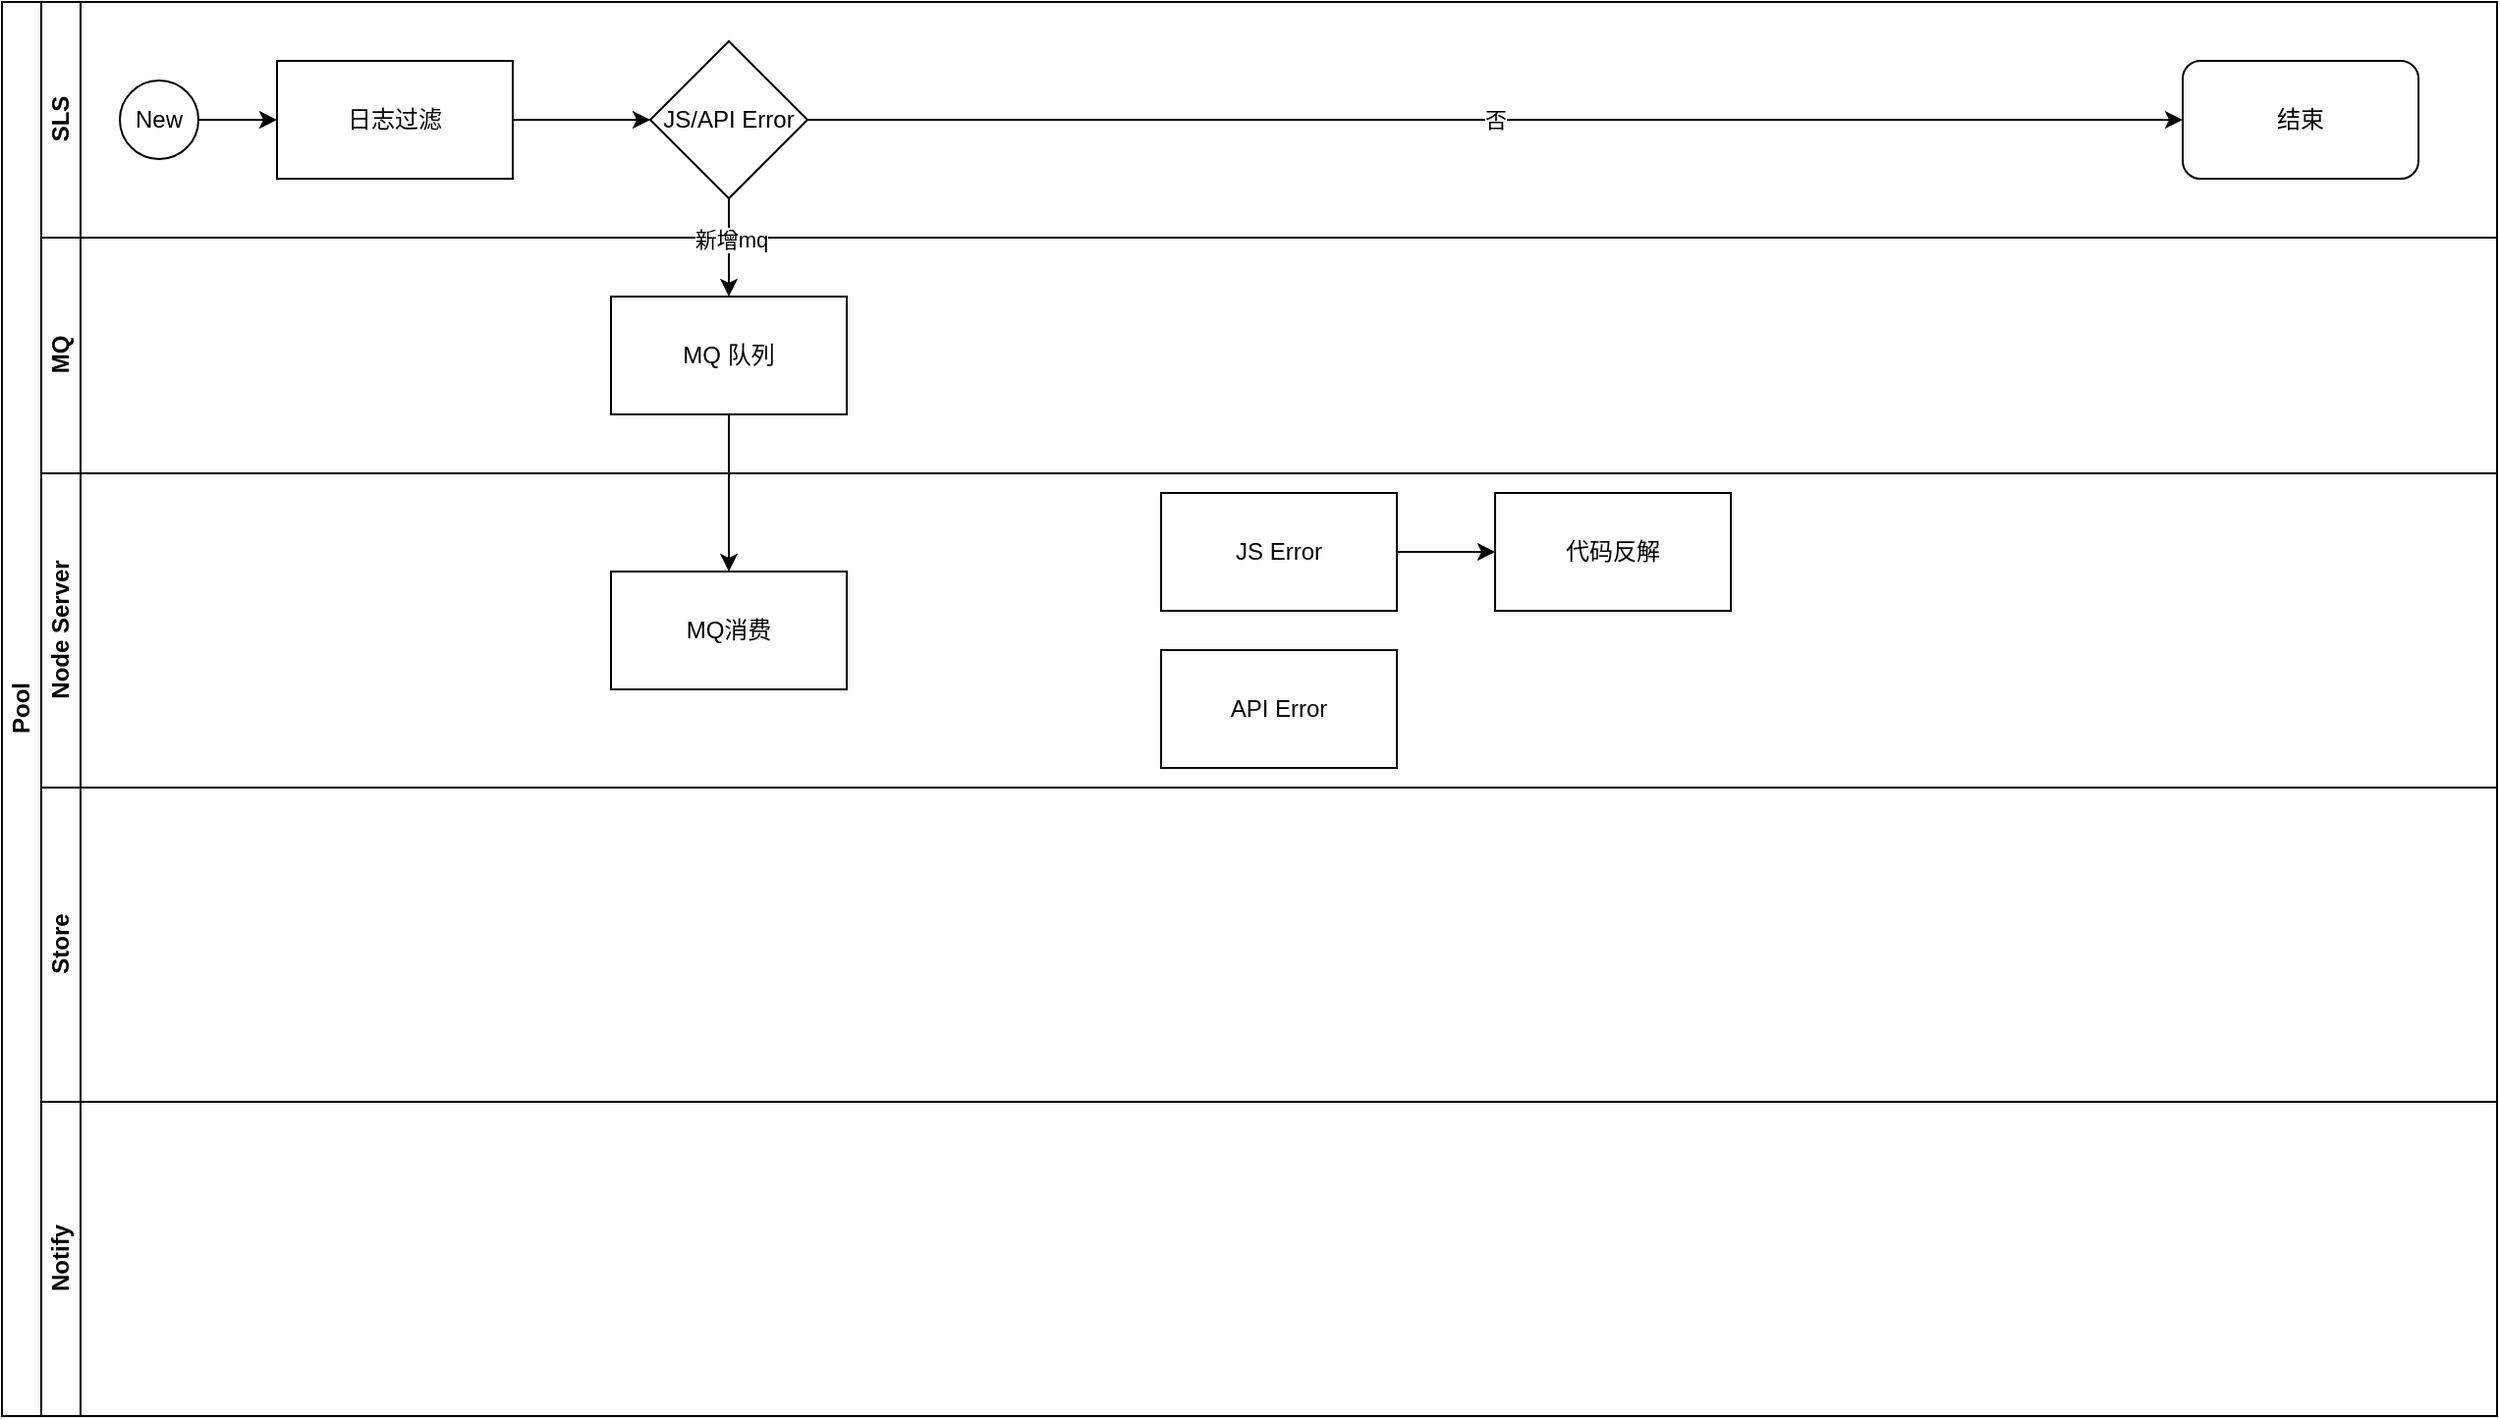 <mxfile version="21.3.0" type="github">
  <diagram id="prtHgNgQTEPvFCAcTncT" name="Page-1">
    <mxGraphModel dx="1987" dy="1049" grid="1" gridSize="10" guides="1" tooltips="1" connect="1" arrows="1" fold="1" page="1" pageScale="1" pageWidth="827" pageHeight="1169" math="0" shadow="0">
      <root>
        <mxCell id="0" />
        <mxCell id="1" parent="0" />
        <mxCell id="dNxyNK7c78bLwvsdeMH5-19" value="Pool" style="swimlane;html=1;childLayout=stackLayout;resizeParent=1;resizeParentMax=0;horizontal=0;startSize=20;horizontalStack=0;" parent="1" vertex="1">
          <mxGeometry x="120" y="120" width="1270" height="720" as="geometry" />
        </mxCell>
        <mxCell id="dNxyNK7c78bLwvsdeMH5-35" style="edgeStyle=orthogonalEdgeStyle;rounded=0;orthogonalLoop=1;jettySize=auto;html=1;endArrow=classic;endFill=1;" parent="dNxyNK7c78bLwvsdeMH5-19" target="dNxyNK7c78bLwvsdeMH5-34" edge="1">
          <mxGeometry relative="1" as="geometry">
            <mxPoint x="300" y="200" as="sourcePoint" />
          </mxGeometry>
        </mxCell>
        <mxCell id="dNxyNK7c78bLwvsdeMH5-20" value="SLS" style="swimlane;html=1;startSize=20;horizontal=0;" parent="dNxyNK7c78bLwvsdeMH5-19" vertex="1">
          <mxGeometry x="20" width="1250" height="120" as="geometry" />
        </mxCell>
        <mxCell id="dNxyNK7c78bLwvsdeMH5-25" value="" style="edgeStyle=orthogonalEdgeStyle;rounded=0;orthogonalLoop=1;jettySize=auto;html=1;" parent="dNxyNK7c78bLwvsdeMH5-20" source="dNxyNK7c78bLwvsdeMH5-23" edge="1">
          <mxGeometry relative="1" as="geometry">
            <mxPoint x="120" y="60" as="targetPoint" />
          </mxGeometry>
        </mxCell>
        <mxCell id="dNxyNK7c78bLwvsdeMH5-23" value="New" style="ellipse;whiteSpace=wrap;html=1;" parent="dNxyNK7c78bLwvsdeMH5-20" vertex="1">
          <mxGeometry x="40" y="40" width="40" height="40" as="geometry" />
        </mxCell>
        <mxCell id="dNxyNK7c78bLwvsdeMH5-33" value="" style="edgeStyle=orthogonalEdgeStyle;rounded=0;orthogonalLoop=1;jettySize=auto;html=1;endArrow=classic;endFill=1;" parent="dNxyNK7c78bLwvsdeMH5-20" target="dNxyNK7c78bLwvsdeMH5-32" edge="1">
          <mxGeometry relative="1" as="geometry">
            <mxPoint x="320" y="60" as="sourcePoint" />
          </mxGeometry>
        </mxCell>
        <mxCell id="ICqTSWxqrPIGgdlom32U-6" style="edgeStyle=orthogonalEdgeStyle;rounded=0;orthogonalLoop=1;jettySize=auto;html=1;exitX=1;exitY=0.5;exitDx=0;exitDy=0;entryX=0;entryY=0.5;entryDx=0;entryDy=0;" edge="1" parent="dNxyNK7c78bLwvsdeMH5-20" source="ICqTSWxqrPIGgdlom32U-4" target="ICqTSWxqrPIGgdlom32U-5">
          <mxGeometry relative="1" as="geometry" />
        </mxCell>
        <mxCell id="ICqTSWxqrPIGgdlom32U-4" value="日志过滤" style="rounded=0;whiteSpace=wrap;html=1;" vertex="1" parent="dNxyNK7c78bLwvsdeMH5-20">
          <mxGeometry x="120" y="30" width="120" height="60" as="geometry" />
        </mxCell>
        <mxCell id="ICqTSWxqrPIGgdlom32U-8" value="否" style="edgeStyle=orthogonalEdgeStyle;rounded=0;orthogonalLoop=1;jettySize=auto;html=1;exitX=1;exitY=0.5;exitDx=0;exitDy=0;" edge="1" parent="dNxyNK7c78bLwvsdeMH5-20" source="ICqTSWxqrPIGgdlom32U-5" target="ICqTSWxqrPIGgdlom32U-7">
          <mxGeometry relative="1" as="geometry" />
        </mxCell>
        <mxCell id="ICqTSWxqrPIGgdlom32U-5" value="JS/API Error" style="rhombus;whiteSpace=wrap;html=1;" vertex="1" parent="dNxyNK7c78bLwvsdeMH5-20">
          <mxGeometry x="310" y="20" width="80" height="80" as="geometry" />
        </mxCell>
        <mxCell id="ICqTSWxqrPIGgdlom32U-7" value="结束" style="rounded=1;whiteSpace=wrap;html=1;" vertex="1" parent="dNxyNK7c78bLwvsdeMH5-20">
          <mxGeometry x="1090" y="30" width="120" height="60" as="geometry" />
        </mxCell>
        <mxCell id="dNxyNK7c78bLwvsdeMH5-21" value="MQ" style="swimlane;html=1;startSize=20;horizontal=0;" parent="dNxyNK7c78bLwvsdeMH5-19" vertex="1">
          <mxGeometry x="20" y="120" width="1250" height="120" as="geometry" />
        </mxCell>
        <mxCell id="dNxyNK7c78bLwvsdeMH5-29" value="" style="edgeStyle=orthogonalEdgeStyle;rounded=0;orthogonalLoop=1;jettySize=auto;html=1;endArrow=classic;endFill=1;" parent="dNxyNK7c78bLwvsdeMH5-21" source="dNxyNK7c78bLwvsdeMH5-26" edge="1">
          <mxGeometry relative="1" as="geometry">
            <mxPoint x="260" y="60" as="targetPoint" />
          </mxGeometry>
        </mxCell>
        <mxCell id="ICqTSWxqrPIGgdlom32U-9" value="MQ 队列" style="rounded=0;whiteSpace=wrap;html=1;" vertex="1" parent="dNxyNK7c78bLwvsdeMH5-21">
          <mxGeometry x="290" y="30" width="120" height="60" as="geometry" />
        </mxCell>
        <mxCell id="ICqTSWxqrPIGgdlom32U-12" value="Node Server" style="swimlane;html=1;startSize=20;horizontal=0;" vertex="1" parent="dNxyNK7c78bLwvsdeMH5-19">
          <mxGeometry x="20" y="240" width="1250" height="160" as="geometry" />
        </mxCell>
        <mxCell id="ICqTSWxqrPIGgdlom32U-13" value="MQ消费" style="rounded=0;whiteSpace=wrap;html=1;" vertex="1" parent="ICqTSWxqrPIGgdlom32U-12">
          <mxGeometry x="290" y="50" width="120" height="60" as="geometry" />
        </mxCell>
        <mxCell id="ICqTSWxqrPIGgdlom32U-20" style="edgeStyle=orthogonalEdgeStyle;rounded=0;orthogonalLoop=1;jettySize=auto;html=1;exitX=1;exitY=0.5;exitDx=0;exitDy=0;entryX=0;entryY=0.5;entryDx=0;entryDy=0;" edge="1" parent="ICqTSWxqrPIGgdlom32U-12" source="ICqTSWxqrPIGgdlom32U-15" target="ICqTSWxqrPIGgdlom32U-19">
          <mxGeometry relative="1" as="geometry" />
        </mxCell>
        <mxCell id="ICqTSWxqrPIGgdlom32U-15" value="JS Error" style="rounded=0;whiteSpace=wrap;html=1;" vertex="1" parent="ICqTSWxqrPIGgdlom32U-12">
          <mxGeometry x="570" y="10" width="120" height="60" as="geometry" />
        </mxCell>
        <mxCell id="ICqTSWxqrPIGgdlom32U-16" value="API Error" style="rounded=0;whiteSpace=wrap;html=1;" vertex="1" parent="ICqTSWxqrPIGgdlom32U-12">
          <mxGeometry x="570" y="90" width="120" height="60" as="geometry" />
        </mxCell>
        <mxCell id="ICqTSWxqrPIGgdlom32U-19" value="代码反解" style="rounded=0;whiteSpace=wrap;html=1;" vertex="1" parent="ICqTSWxqrPIGgdlom32U-12">
          <mxGeometry x="740" y="10" width="120" height="60" as="geometry" />
        </mxCell>
        <mxCell id="ICqTSWxqrPIGgdlom32U-3" value="Store" style="swimlane;html=1;startSize=20;horizontal=0;" vertex="1" parent="dNxyNK7c78bLwvsdeMH5-19">
          <mxGeometry x="20" y="400" width="1250" height="160" as="geometry" />
        </mxCell>
        <mxCell id="ICqTSWxqrPIGgdlom32U-2" value="Notify" style="swimlane;html=1;startSize=20;horizontal=0;" vertex="1" parent="dNxyNK7c78bLwvsdeMH5-19">
          <mxGeometry x="20" y="560" width="1250" height="160" as="geometry" />
        </mxCell>
        <mxCell id="ICqTSWxqrPIGgdlom32U-10" style="edgeStyle=orthogonalEdgeStyle;rounded=0;orthogonalLoop=1;jettySize=auto;html=1;exitX=0.5;exitY=1;exitDx=0;exitDy=0;entryX=0.5;entryY=0;entryDx=0;entryDy=0;" edge="1" parent="dNxyNK7c78bLwvsdeMH5-19" source="ICqTSWxqrPIGgdlom32U-5" target="ICqTSWxqrPIGgdlom32U-9">
          <mxGeometry relative="1" as="geometry" />
        </mxCell>
        <mxCell id="ICqTSWxqrPIGgdlom32U-11" value="新增mq" style="edgeLabel;html=1;align=center;verticalAlign=middle;resizable=0;points=[];" vertex="1" connectable="0" parent="ICqTSWxqrPIGgdlom32U-10">
          <mxGeometry x="-0.16" y="1" relative="1" as="geometry">
            <mxPoint as="offset" />
          </mxGeometry>
        </mxCell>
        <mxCell id="ICqTSWxqrPIGgdlom32U-14" style="edgeStyle=orthogonalEdgeStyle;rounded=0;orthogonalLoop=1;jettySize=auto;html=1;exitX=0.5;exitY=1;exitDx=0;exitDy=0;entryX=0.5;entryY=0;entryDx=0;entryDy=0;" edge="1" parent="dNxyNK7c78bLwvsdeMH5-19" source="ICqTSWxqrPIGgdlom32U-9" target="ICqTSWxqrPIGgdlom32U-13">
          <mxGeometry relative="1" as="geometry" />
        </mxCell>
      </root>
    </mxGraphModel>
  </diagram>
</mxfile>
